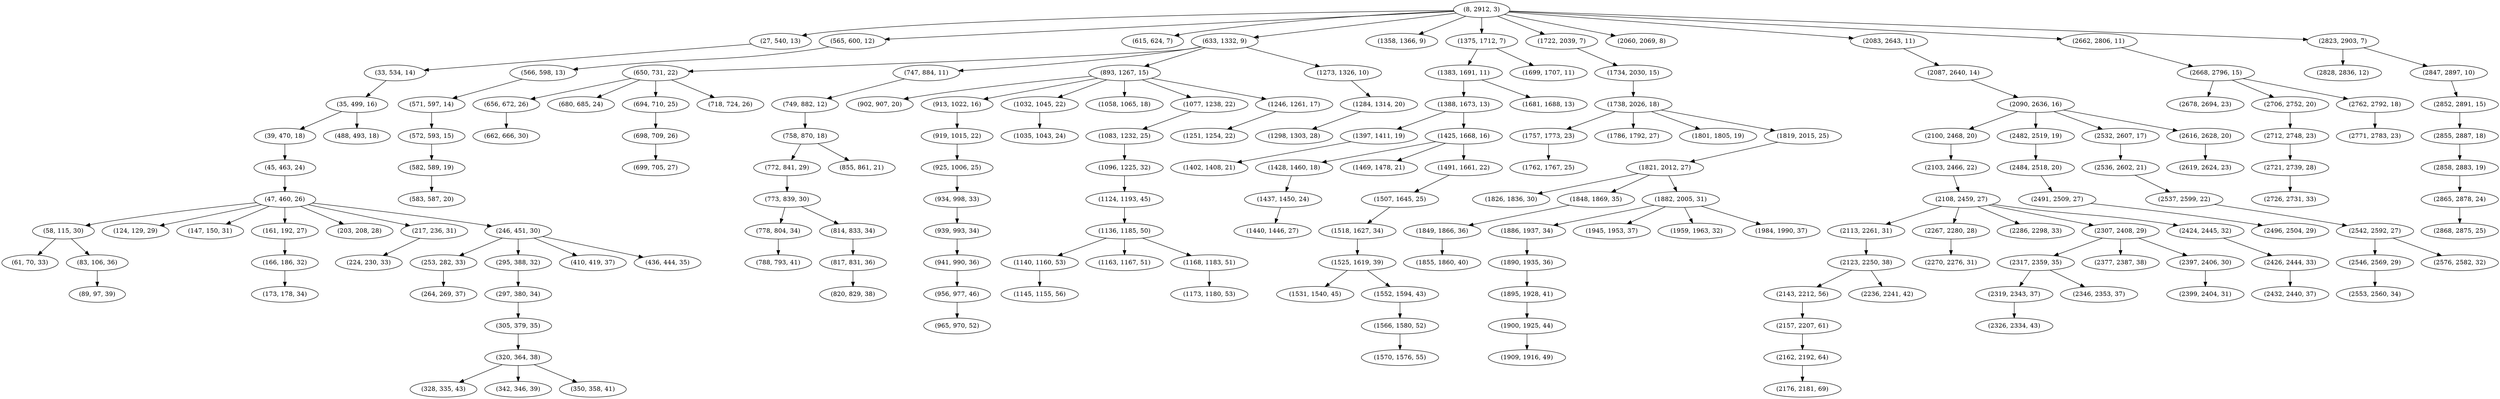 digraph tree {
    "(8, 2912, 3)";
    "(27, 540, 13)";
    "(33, 534, 14)";
    "(35, 499, 16)";
    "(39, 470, 18)";
    "(45, 463, 24)";
    "(47, 460, 26)";
    "(58, 115, 30)";
    "(61, 70, 33)";
    "(83, 106, 36)";
    "(89, 97, 39)";
    "(124, 129, 29)";
    "(147, 150, 31)";
    "(161, 192, 27)";
    "(166, 186, 32)";
    "(173, 178, 34)";
    "(203, 208, 28)";
    "(217, 236, 31)";
    "(224, 230, 33)";
    "(246, 451, 30)";
    "(253, 282, 33)";
    "(264, 269, 37)";
    "(295, 388, 32)";
    "(297, 380, 34)";
    "(305, 379, 35)";
    "(320, 364, 38)";
    "(328, 335, 43)";
    "(342, 346, 39)";
    "(350, 358, 41)";
    "(410, 419, 37)";
    "(436, 444, 35)";
    "(488, 493, 18)";
    "(565, 600, 12)";
    "(566, 598, 13)";
    "(571, 597, 14)";
    "(572, 593, 15)";
    "(582, 589, 19)";
    "(583, 587, 20)";
    "(615, 624, 7)";
    "(633, 1332, 9)";
    "(650, 731, 22)";
    "(656, 672, 26)";
    "(662, 666, 30)";
    "(680, 685, 24)";
    "(694, 710, 25)";
    "(698, 709, 26)";
    "(699, 705, 27)";
    "(718, 724, 26)";
    "(747, 884, 11)";
    "(749, 882, 12)";
    "(758, 870, 18)";
    "(772, 841, 29)";
    "(773, 839, 30)";
    "(778, 804, 34)";
    "(788, 793, 41)";
    "(814, 833, 34)";
    "(817, 831, 36)";
    "(820, 829, 38)";
    "(855, 861, 21)";
    "(893, 1267, 15)";
    "(902, 907, 20)";
    "(913, 1022, 16)";
    "(919, 1015, 22)";
    "(925, 1006, 25)";
    "(934, 998, 33)";
    "(939, 993, 34)";
    "(941, 990, 36)";
    "(956, 977, 46)";
    "(965, 970, 52)";
    "(1032, 1045, 22)";
    "(1035, 1043, 24)";
    "(1058, 1065, 18)";
    "(1077, 1238, 22)";
    "(1083, 1232, 25)";
    "(1096, 1225, 32)";
    "(1124, 1193, 45)";
    "(1136, 1185, 50)";
    "(1140, 1160, 53)";
    "(1145, 1155, 56)";
    "(1163, 1167, 51)";
    "(1168, 1183, 51)";
    "(1173, 1180, 53)";
    "(1246, 1261, 17)";
    "(1251, 1254, 22)";
    "(1273, 1326, 10)";
    "(1284, 1314, 20)";
    "(1298, 1303, 28)";
    "(1358, 1366, 9)";
    "(1375, 1712, 7)";
    "(1383, 1691, 11)";
    "(1388, 1673, 13)";
    "(1397, 1411, 19)";
    "(1402, 1408, 21)";
    "(1425, 1668, 16)";
    "(1428, 1460, 18)";
    "(1437, 1450, 24)";
    "(1440, 1446, 27)";
    "(1469, 1478, 21)";
    "(1491, 1661, 22)";
    "(1507, 1645, 25)";
    "(1518, 1627, 34)";
    "(1525, 1619, 39)";
    "(1531, 1540, 45)";
    "(1552, 1594, 43)";
    "(1566, 1580, 52)";
    "(1570, 1576, 55)";
    "(1681, 1688, 13)";
    "(1699, 1707, 11)";
    "(1722, 2039, 7)";
    "(1734, 2030, 15)";
    "(1738, 2026, 18)";
    "(1757, 1773, 23)";
    "(1762, 1767, 25)";
    "(1786, 1792, 27)";
    "(1801, 1805, 19)";
    "(1819, 2015, 25)";
    "(1821, 2012, 27)";
    "(1826, 1836, 30)";
    "(1848, 1869, 35)";
    "(1849, 1866, 36)";
    "(1855, 1860, 40)";
    "(1882, 2005, 31)";
    "(1886, 1937, 34)";
    "(1890, 1935, 36)";
    "(1895, 1928, 41)";
    "(1900, 1925, 44)";
    "(1909, 1916, 49)";
    "(1945, 1953, 37)";
    "(1959, 1963, 32)";
    "(1984, 1990, 37)";
    "(2060, 2069, 8)";
    "(2083, 2643, 11)";
    "(2087, 2640, 14)";
    "(2090, 2636, 16)";
    "(2100, 2468, 20)";
    "(2103, 2466, 22)";
    "(2108, 2459, 27)";
    "(2113, 2261, 31)";
    "(2123, 2250, 38)";
    "(2143, 2212, 56)";
    "(2157, 2207, 61)";
    "(2162, 2192, 64)";
    "(2176, 2181, 69)";
    "(2236, 2241, 42)";
    "(2267, 2280, 28)";
    "(2270, 2276, 31)";
    "(2286, 2298, 33)";
    "(2307, 2408, 29)";
    "(2317, 2359, 35)";
    "(2319, 2343, 37)";
    "(2326, 2334, 43)";
    "(2346, 2353, 37)";
    "(2377, 2387, 38)";
    "(2397, 2406, 30)";
    "(2399, 2404, 31)";
    "(2424, 2445, 32)";
    "(2426, 2444, 33)";
    "(2432, 2440, 37)";
    "(2482, 2519, 19)";
    "(2484, 2518, 20)";
    "(2491, 2509, 27)";
    "(2496, 2504, 29)";
    "(2532, 2607, 17)";
    "(2536, 2602, 21)";
    "(2537, 2599, 22)";
    "(2542, 2592, 27)";
    "(2546, 2569, 29)";
    "(2553, 2560, 34)";
    "(2576, 2582, 32)";
    "(2616, 2628, 20)";
    "(2619, 2624, 23)";
    "(2662, 2806, 11)";
    "(2668, 2796, 15)";
    "(2678, 2694, 23)";
    "(2706, 2752, 20)";
    "(2712, 2748, 23)";
    "(2721, 2739, 28)";
    "(2726, 2731, 33)";
    "(2762, 2792, 18)";
    "(2771, 2783, 23)";
    "(2823, 2903, 7)";
    "(2828, 2836, 12)";
    "(2847, 2897, 10)";
    "(2852, 2891, 15)";
    "(2855, 2887, 18)";
    "(2858, 2883, 19)";
    "(2865, 2878, 24)";
    "(2868, 2875, 25)";
    "(8, 2912, 3)" -> "(27, 540, 13)";
    "(8, 2912, 3)" -> "(565, 600, 12)";
    "(8, 2912, 3)" -> "(615, 624, 7)";
    "(8, 2912, 3)" -> "(633, 1332, 9)";
    "(8, 2912, 3)" -> "(1358, 1366, 9)";
    "(8, 2912, 3)" -> "(1375, 1712, 7)";
    "(8, 2912, 3)" -> "(1722, 2039, 7)";
    "(8, 2912, 3)" -> "(2060, 2069, 8)";
    "(8, 2912, 3)" -> "(2083, 2643, 11)";
    "(8, 2912, 3)" -> "(2662, 2806, 11)";
    "(8, 2912, 3)" -> "(2823, 2903, 7)";
    "(27, 540, 13)" -> "(33, 534, 14)";
    "(33, 534, 14)" -> "(35, 499, 16)";
    "(35, 499, 16)" -> "(39, 470, 18)";
    "(35, 499, 16)" -> "(488, 493, 18)";
    "(39, 470, 18)" -> "(45, 463, 24)";
    "(45, 463, 24)" -> "(47, 460, 26)";
    "(47, 460, 26)" -> "(58, 115, 30)";
    "(47, 460, 26)" -> "(124, 129, 29)";
    "(47, 460, 26)" -> "(147, 150, 31)";
    "(47, 460, 26)" -> "(161, 192, 27)";
    "(47, 460, 26)" -> "(203, 208, 28)";
    "(47, 460, 26)" -> "(217, 236, 31)";
    "(47, 460, 26)" -> "(246, 451, 30)";
    "(58, 115, 30)" -> "(61, 70, 33)";
    "(58, 115, 30)" -> "(83, 106, 36)";
    "(83, 106, 36)" -> "(89, 97, 39)";
    "(161, 192, 27)" -> "(166, 186, 32)";
    "(166, 186, 32)" -> "(173, 178, 34)";
    "(217, 236, 31)" -> "(224, 230, 33)";
    "(246, 451, 30)" -> "(253, 282, 33)";
    "(246, 451, 30)" -> "(295, 388, 32)";
    "(246, 451, 30)" -> "(410, 419, 37)";
    "(246, 451, 30)" -> "(436, 444, 35)";
    "(253, 282, 33)" -> "(264, 269, 37)";
    "(295, 388, 32)" -> "(297, 380, 34)";
    "(297, 380, 34)" -> "(305, 379, 35)";
    "(305, 379, 35)" -> "(320, 364, 38)";
    "(320, 364, 38)" -> "(328, 335, 43)";
    "(320, 364, 38)" -> "(342, 346, 39)";
    "(320, 364, 38)" -> "(350, 358, 41)";
    "(565, 600, 12)" -> "(566, 598, 13)";
    "(566, 598, 13)" -> "(571, 597, 14)";
    "(571, 597, 14)" -> "(572, 593, 15)";
    "(572, 593, 15)" -> "(582, 589, 19)";
    "(582, 589, 19)" -> "(583, 587, 20)";
    "(633, 1332, 9)" -> "(650, 731, 22)";
    "(633, 1332, 9)" -> "(747, 884, 11)";
    "(633, 1332, 9)" -> "(893, 1267, 15)";
    "(633, 1332, 9)" -> "(1273, 1326, 10)";
    "(650, 731, 22)" -> "(656, 672, 26)";
    "(650, 731, 22)" -> "(680, 685, 24)";
    "(650, 731, 22)" -> "(694, 710, 25)";
    "(650, 731, 22)" -> "(718, 724, 26)";
    "(656, 672, 26)" -> "(662, 666, 30)";
    "(694, 710, 25)" -> "(698, 709, 26)";
    "(698, 709, 26)" -> "(699, 705, 27)";
    "(747, 884, 11)" -> "(749, 882, 12)";
    "(749, 882, 12)" -> "(758, 870, 18)";
    "(758, 870, 18)" -> "(772, 841, 29)";
    "(758, 870, 18)" -> "(855, 861, 21)";
    "(772, 841, 29)" -> "(773, 839, 30)";
    "(773, 839, 30)" -> "(778, 804, 34)";
    "(773, 839, 30)" -> "(814, 833, 34)";
    "(778, 804, 34)" -> "(788, 793, 41)";
    "(814, 833, 34)" -> "(817, 831, 36)";
    "(817, 831, 36)" -> "(820, 829, 38)";
    "(893, 1267, 15)" -> "(902, 907, 20)";
    "(893, 1267, 15)" -> "(913, 1022, 16)";
    "(893, 1267, 15)" -> "(1032, 1045, 22)";
    "(893, 1267, 15)" -> "(1058, 1065, 18)";
    "(893, 1267, 15)" -> "(1077, 1238, 22)";
    "(893, 1267, 15)" -> "(1246, 1261, 17)";
    "(913, 1022, 16)" -> "(919, 1015, 22)";
    "(919, 1015, 22)" -> "(925, 1006, 25)";
    "(925, 1006, 25)" -> "(934, 998, 33)";
    "(934, 998, 33)" -> "(939, 993, 34)";
    "(939, 993, 34)" -> "(941, 990, 36)";
    "(941, 990, 36)" -> "(956, 977, 46)";
    "(956, 977, 46)" -> "(965, 970, 52)";
    "(1032, 1045, 22)" -> "(1035, 1043, 24)";
    "(1077, 1238, 22)" -> "(1083, 1232, 25)";
    "(1083, 1232, 25)" -> "(1096, 1225, 32)";
    "(1096, 1225, 32)" -> "(1124, 1193, 45)";
    "(1124, 1193, 45)" -> "(1136, 1185, 50)";
    "(1136, 1185, 50)" -> "(1140, 1160, 53)";
    "(1136, 1185, 50)" -> "(1163, 1167, 51)";
    "(1136, 1185, 50)" -> "(1168, 1183, 51)";
    "(1140, 1160, 53)" -> "(1145, 1155, 56)";
    "(1168, 1183, 51)" -> "(1173, 1180, 53)";
    "(1246, 1261, 17)" -> "(1251, 1254, 22)";
    "(1273, 1326, 10)" -> "(1284, 1314, 20)";
    "(1284, 1314, 20)" -> "(1298, 1303, 28)";
    "(1375, 1712, 7)" -> "(1383, 1691, 11)";
    "(1375, 1712, 7)" -> "(1699, 1707, 11)";
    "(1383, 1691, 11)" -> "(1388, 1673, 13)";
    "(1383, 1691, 11)" -> "(1681, 1688, 13)";
    "(1388, 1673, 13)" -> "(1397, 1411, 19)";
    "(1388, 1673, 13)" -> "(1425, 1668, 16)";
    "(1397, 1411, 19)" -> "(1402, 1408, 21)";
    "(1425, 1668, 16)" -> "(1428, 1460, 18)";
    "(1425, 1668, 16)" -> "(1469, 1478, 21)";
    "(1425, 1668, 16)" -> "(1491, 1661, 22)";
    "(1428, 1460, 18)" -> "(1437, 1450, 24)";
    "(1437, 1450, 24)" -> "(1440, 1446, 27)";
    "(1491, 1661, 22)" -> "(1507, 1645, 25)";
    "(1507, 1645, 25)" -> "(1518, 1627, 34)";
    "(1518, 1627, 34)" -> "(1525, 1619, 39)";
    "(1525, 1619, 39)" -> "(1531, 1540, 45)";
    "(1525, 1619, 39)" -> "(1552, 1594, 43)";
    "(1552, 1594, 43)" -> "(1566, 1580, 52)";
    "(1566, 1580, 52)" -> "(1570, 1576, 55)";
    "(1722, 2039, 7)" -> "(1734, 2030, 15)";
    "(1734, 2030, 15)" -> "(1738, 2026, 18)";
    "(1738, 2026, 18)" -> "(1757, 1773, 23)";
    "(1738, 2026, 18)" -> "(1786, 1792, 27)";
    "(1738, 2026, 18)" -> "(1801, 1805, 19)";
    "(1738, 2026, 18)" -> "(1819, 2015, 25)";
    "(1757, 1773, 23)" -> "(1762, 1767, 25)";
    "(1819, 2015, 25)" -> "(1821, 2012, 27)";
    "(1821, 2012, 27)" -> "(1826, 1836, 30)";
    "(1821, 2012, 27)" -> "(1848, 1869, 35)";
    "(1821, 2012, 27)" -> "(1882, 2005, 31)";
    "(1848, 1869, 35)" -> "(1849, 1866, 36)";
    "(1849, 1866, 36)" -> "(1855, 1860, 40)";
    "(1882, 2005, 31)" -> "(1886, 1937, 34)";
    "(1882, 2005, 31)" -> "(1945, 1953, 37)";
    "(1882, 2005, 31)" -> "(1959, 1963, 32)";
    "(1882, 2005, 31)" -> "(1984, 1990, 37)";
    "(1886, 1937, 34)" -> "(1890, 1935, 36)";
    "(1890, 1935, 36)" -> "(1895, 1928, 41)";
    "(1895, 1928, 41)" -> "(1900, 1925, 44)";
    "(1900, 1925, 44)" -> "(1909, 1916, 49)";
    "(2083, 2643, 11)" -> "(2087, 2640, 14)";
    "(2087, 2640, 14)" -> "(2090, 2636, 16)";
    "(2090, 2636, 16)" -> "(2100, 2468, 20)";
    "(2090, 2636, 16)" -> "(2482, 2519, 19)";
    "(2090, 2636, 16)" -> "(2532, 2607, 17)";
    "(2090, 2636, 16)" -> "(2616, 2628, 20)";
    "(2100, 2468, 20)" -> "(2103, 2466, 22)";
    "(2103, 2466, 22)" -> "(2108, 2459, 27)";
    "(2108, 2459, 27)" -> "(2113, 2261, 31)";
    "(2108, 2459, 27)" -> "(2267, 2280, 28)";
    "(2108, 2459, 27)" -> "(2286, 2298, 33)";
    "(2108, 2459, 27)" -> "(2307, 2408, 29)";
    "(2108, 2459, 27)" -> "(2424, 2445, 32)";
    "(2113, 2261, 31)" -> "(2123, 2250, 38)";
    "(2123, 2250, 38)" -> "(2143, 2212, 56)";
    "(2123, 2250, 38)" -> "(2236, 2241, 42)";
    "(2143, 2212, 56)" -> "(2157, 2207, 61)";
    "(2157, 2207, 61)" -> "(2162, 2192, 64)";
    "(2162, 2192, 64)" -> "(2176, 2181, 69)";
    "(2267, 2280, 28)" -> "(2270, 2276, 31)";
    "(2307, 2408, 29)" -> "(2317, 2359, 35)";
    "(2307, 2408, 29)" -> "(2377, 2387, 38)";
    "(2307, 2408, 29)" -> "(2397, 2406, 30)";
    "(2317, 2359, 35)" -> "(2319, 2343, 37)";
    "(2317, 2359, 35)" -> "(2346, 2353, 37)";
    "(2319, 2343, 37)" -> "(2326, 2334, 43)";
    "(2397, 2406, 30)" -> "(2399, 2404, 31)";
    "(2424, 2445, 32)" -> "(2426, 2444, 33)";
    "(2426, 2444, 33)" -> "(2432, 2440, 37)";
    "(2482, 2519, 19)" -> "(2484, 2518, 20)";
    "(2484, 2518, 20)" -> "(2491, 2509, 27)";
    "(2491, 2509, 27)" -> "(2496, 2504, 29)";
    "(2532, 2607, 17)" -> "(2536, 2602, 21)";
    "(2536, 2602, 21)" -> "(2537, 2599, 22)";
    "(2537, 2599, 22)" -> "(2542, 2592, 27)";
    "(2542, 2592, 27)" -> "(2546, 2569, 29)";
    "(2542, 2592, 27)" -> "(2576, 2582, 32)";
    "(2546, 2569, 29)" -> "(2553, 2560, 34)";
    "(2616, 2628, 20)" -> "(2619, 2624, 23)";
    "(2662, 2806, 11)" -> "(2668, 2796, 15)";
    "(2668, 2796, 15)" -> "(2678, 2694, 23)";
    "(2668, 2796, 15)" -> "(2706, 2752, 20)";
    "(2668, 2796, 15)" -> "(2762, 2792, 18)";
    "(2706, 2752, 20)" -> "(2712, 2748, 23)";
    "(2712, 2748, 23)" -> "(2721, 2739, 28)";
    "(2721, 2739, 28)" -> "(2726, 2731, 33)";
    "(2762, 2792, 18)" -> "(2771, 2783, 23)";
    "(2823, 2903, 7)" -> "(2828, 2836, 12)";
    "(2823, 2903, 7)" -> "(2847, 2897, 10)";
    "(2847, 2897, 10)" -> "(2852, 2891, 15)";
    "(2852, 2891, 15)" -> "(2855, 2887, 18)";
    "(2855, 2887, 18)" -> "(2858, 2883, 19)";
    "(2858, 2883, 19)" -> "(2865, 2878, 24)";
    "(2865, 2878, 24)" -> "(2868, 2875, 25)";
}
